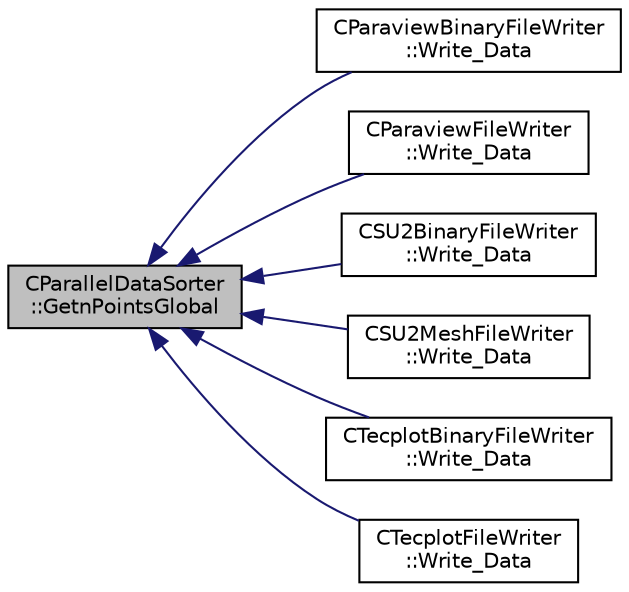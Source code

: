 digraph "CParallelDataSorter::GetnPointsGlobal"
{
  edge [fontname="Helvetica",fontsize="10",labelfontname="Helvetica",labelfontsize="10"];
  node [fontname="Helvetica",fontsize="10",shape=record];
  rankdir="LR";
  Node84 [label="CParallelDataSorter\l::GetnPointsGlobal",height=0.2,width=0.4,color="black", fillcolor="grey75", style="filled", fontcolor="black"];
  Node84 -> Node85 [dir="back",color="midnightblue",fontsize="10",style="solid",fontname="Helvetica"];
  Node85 [label="CParaviewBinaryFileWriter\l::Write_Data",height=0.2,width=0.4,color="black", fillcolor="white", style="filled",URL="$class_c_paraview_binary_file_writer.html#ab23f1c093d01d5b040939a7ae3564f3f",tooltip="Write sorted data to file in paraview binary file format. "];
  Node84 -> Node86 [dir="back",color="midnightblue",fontsize="10",style="solid",fontname="Helvetica"];
  Node86 [label="CParaviewFileWriter\l::Write_Data",height=0.2,width=0.4,color="black", fillcolor="white", style="filled",URL="$class_c_paraview_file_writer.html#acf1ac144d899e6bc6b03fe7eb9b501df",tooltip="Write sorted data to file in paraview file format. "];
  Node84 -> Node87 [dir="back",color="midnightblue",fontsize="10",style="solid",fontname="Helvetica"];
  Node87 [label="CSU2BinaryFileWriter\l::Write_Data",height=0.2,width=0.4,color="black", fillcolor="white", style="filled",URL="$class_c_s_u2_binary_file_writer.html#a7abb032ca0b6f91ac984d205fb7dfacd",tooltip="Write sorted data to file in SU2 binary file format. "];
  Node84 -> Node88 [dir="back",color="midnightblue",fontsize="10",style="solid",fontname="Helvetica"];
  Node88 [label="CSU2MeshFileWriter\l::Write_Data",height=0.2,width=0.4,color="black", fillcolor="white", style="filled",URL="$class_c_s_u2_mesh_file_writer.html#afb640805d230d2911694f4d1911673c7",tooltip="Write sorted data to file in SU2 mesh file format. "];
  Node84 -> Node89 [dir="back",color="midnightblue",fontsize="10",style="solid",fontname="Helvetica"];
  Node89 [label="CTecplotBinaryFileWriter\l::Write_Data",height=0.2,width=0.4,color="black", fillcolor="white", style="filled",URL="$class_c_tecplot_binary_file_writer.html#aac6f4f7c61de31e9267a1f08b98244d3",tooltip="Write sorted data to file in tecplot binary file format. "];
  Node84 -> Node90 [dir="back",color="midnightblue",fontsize="10",style="solid",fontname="Helvetica"];
  Node90 [label="CTecplotFileWriter\l::Write_Data",height=0.2,width=0.4,color="black", fillcolor="white", style="filled",URL="$class_c_tecplot_file_writer.html#afcde3acbfcb63f3d5a364cf85cd0e4e9",tooltip="Write sorted data to file in tecplot ASCII file format. "];
}

